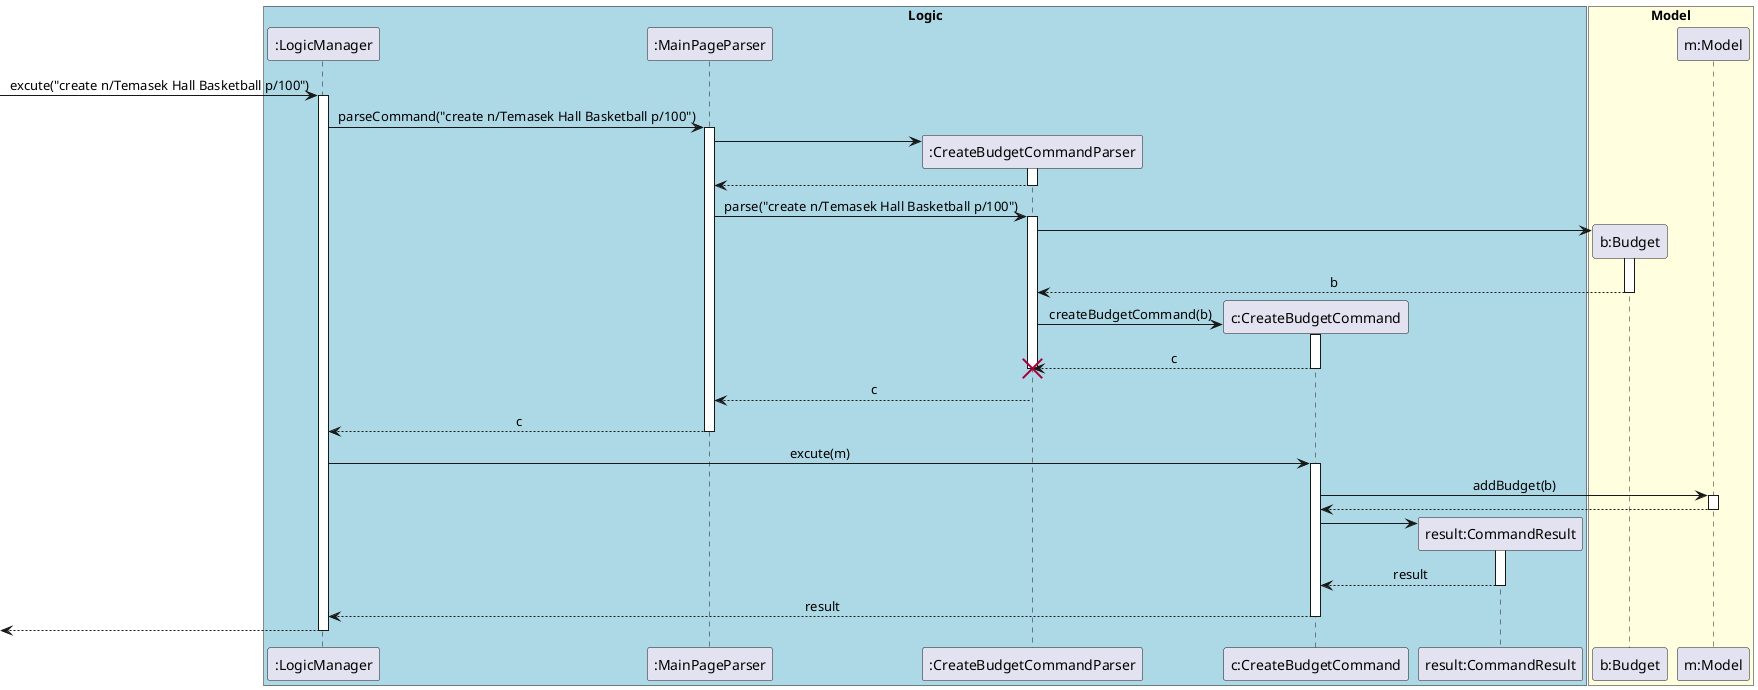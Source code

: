 @startuml
skinparam Sequence {
    MessageAlign center
}
box "Logic" #LightBlue
participant ":LogicManager" as LM
participant ":MainPageParser" as MPP
participant ":CreateBudgetCommandParser" as CBCP
participant "c:CreateBudgetCommand" as CBC
participant "result:CommandResult" as CR
end box

box "Model" #LightYellow
participant "b:Budget" as Budget
participant "m:Model" as M
end box

[-> LM : excute("create n/Temasek Hall Basketball p/100")
activate LM
LM -> MPP : parseCommand("create n/Temasek Hall Basketball p/100")
activate MPP

create CBCP
MPP -> CBCP
activate CBCP
MPP <-- CBCP
deactivate CBCP
MPP -> CBCP : parse("create n/Temasek Hall Basketball p/100")
activate CBCP

create Budget
CBCP -> Budget
activate Budget
CBCP <-- Budget : b
deactivate Budget

create CBC
CBCP -> CBC : createBudgetCommand(b)
activate CBC
CBCP <-- CBC : c
deactivate CBC
destroy CBCP
MPP <-- CBCP : c
deactivate CBCP
LM <-- MPP : c
deactivate MPP

LM -> CBC: excute(m)

activate CBC
CBC -> M : addBudget(b)
activate M
CBC <-- M
deactivate M

create CR
CBC -> CR
activate CR
CBC <-- CR :result
deactivate CR

LM <-- CBC: result
deactivate CBC
[<-- LM
deactivate LM


@enduml
